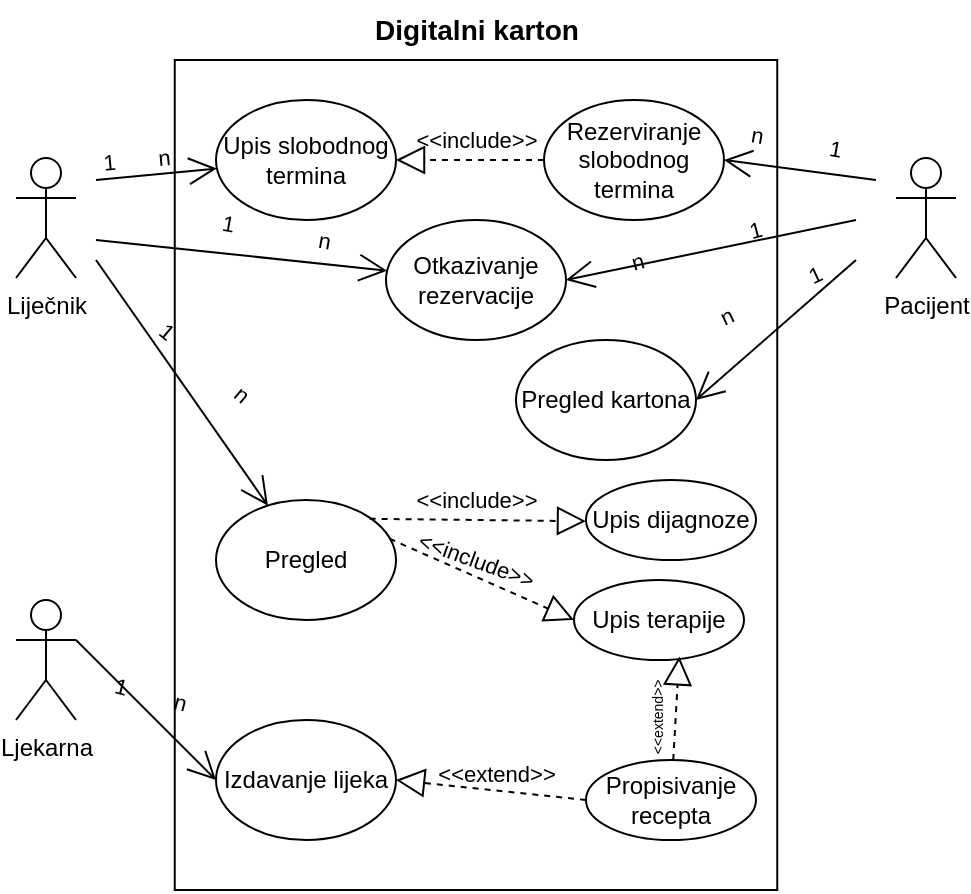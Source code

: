 <mxfile version="21.2.8" type="device">
  <diagram name="Page-1" id="Mk-jO27OoC-zwMBH3Ssf">
    <mxGraphModel dx="1036" dy="614" grid="1" gridSize="10" guides="1" tooltips="1" connect="1" arrows="1" fold="1" page="1" pageScale="1" pageWidth="827" pageHeight="1169" math="0" shadow="0">
      <root>
        <mxCell id="0" />
        <mxCell id="1" parent="0" />
        <mxCell id="KqKOopLyTdT4fjsEHBhW-2" value="" style="rounded=0;whiteSpace=wrap;html=1;rotation=-90;" parent="1" vertex="1">
          <mxGeometry x="172.5" y="96.88" width="415" height="301.25" as="geometry" />
        </mxCell>
        <mxCell id="KqKOopLyTdT4fjsEHBhW-3" value="Liječnik" style="shape=umlActor;verticalLabelPosition=bottom;verticalAlign=top;html=1;outlineConnect=0;" parent="1" vertex="1">
          <mxGeometry x="150" y="89" width="30" height="60" as="geometry" />
        </mxCell>
        <mxCell id="KqKOopLyTdT4fjsEHBhW-6" value="Upis slobodnog termina" style="ellipse;whiteSpace=wrap;html=1;" parent="1" vertex="1">
          <mxGeometry x="250" y="60" width="90" height="60" as="geometry" />
        </mxCell>
        <mxCell id="KqKOopLyTdT4fjsEHBhW-7" value="&lt;b&gt;&lt;font style=&quot;font-size: 14px;&quot;&gt;Digitalni karton&lt;/font&gt;&lt;/b&gt;" style="text;html=1;align=center;verticalAlign=middle;resizable=0;points=[];autosize=1;strokeColor=none;fillColor=none;" parent="1" vertex="1">
          <mxGeometry x="315" y="10" width="130" height="30" as="geometry" />
        </mxCell>
        <mxCell id="KqKOopLyTdT4fjsEHBhW-8" value="Pacijent" style="shape=umlActor;verticalLabelPosition=bottom;verticalAlign=top;html=1;outlineConnect=0;" parent="1" vertex="1">
          <mxGeometry x="590" y="89" width="30" height="60" as="geometry" />
        </mxCell>
        <mxCell id="KqKOopLyTdT4fjsEHBhW-11" value="Rezerviranje slobodnog termina" style="ellipse;whiteSpace=wrap;html=1;" parent="1" vertex="1">
          <mxGeometry x="414" y="60" width="90" height="60" as="geometry" />
        </mxCell>
        <mxCell id="KqKOopLyTdT4fjsEHBhW-15" value="" style="endArrow=open;endFill=1;endSize=12;html=1;rounded=0;" parent="1" target="KqKOopLyTdT4fjsEHBhW-6" edge="1">
          <mxGeometry width="160" relative="1" as="geometry">
            <mxPoint x="190" y="100" as="sourcePoint" />
            <mxPoint x="590" y="250" as="targetPoint" />
          </mxGeometry>
        </mxCell>
        <mxCell id="KqKOopLyTdT4fjsEHBhW-16" value="1&amp;nbsp; &amp;nbsp; &amp;nbsp; &amp;nbsp;n" style="edgeLabel;html=1;align=center;verticalAlign=middle;resizable=0;points=[];labelBackgroundColor=none;rotation=-5;" parent="KqKOopLyTdT4fjsEHBhW-15" vertex="1" connectable="0">
          <mxGeometry x="-0.474" y="1" relative="1" as="geometry">
            <mxPoint x="4" y="-8" as="offset" />
          </mxGeometry>
        </mxCell>
        <mxCell id="KqKOopLyTdT4fjsEHBhW-18" value="" style="endArrow=block;dashed=1;endFill=0;endSize=12;html=1;rounded=0;entryX=1;entryY=0.5;entryDx=0;entryDy=0;" parent="1" source="KqKOopLyTdT4fjsEHBhW-11" target="KqKOopLyTdT4fjsEHBhW-6" edge="1">
          <mxGeometry width="160" relative="1" as="geometry">
            <mxPoint x="430" y="250" as="sourcePoint" />
            <mxPoint x="590" y="250" as="targetPoint" />
          </mxGeometry>
        </mxCell>
        <mxCell id="KqKOopLyTdT4fjsEHBhW-19" value="&amp;lt;&amp;lt;include&amp;gt;&amp;gt;" style="edgeLabel;html=1;align=center;verticalAlign=middle;resizable=0;points=[];labelBackgroundColor=none;" parent="KqKOopLyTdT4fjsEHBhW-18" vertex="1" connectable="0">
          <mxGeometry x="-0.373" y="3" relative="1" as="geometry">
            <mxPoint x="-11" y="-13" as="offset" />
          </mxGeometry>
        </mxCell>
        <mxCell id="KqKOopLyTdT4fjsEHBhW-20" value="" style="endArrow=open;endFill=1;endSize=12;html=1;rounded=0;entryX=1;entryY=0.5;entryDx=0;entryDy=0;" parent="1" target="KqKOopLyTdT4fjsEHBhW-11" edge="1">
          <mxGeometry width="160" relative="1" as="geometry">
            <mxPoint x="580" y="100" as="sourcePoint" />
            <mxPoint x="489" y="160" as="targetPoint" />
          </mxGeometry>
        </mxCell>
        <mxCell id="KqKOopLyTdT4fjsEHBhW-21" value="n&amp;nbsp; &amp;nbsp; &amp;nbsp; &amp;nbsp; &amp;nbsp; &amp;nbsp;1" style="edgeLabel;html=1;align=center;verticalAlign=middle;resizable=0;points=[];labelBackgroundColor=none;rotation=10;" parent="KqKOopLyTdT4fjsEHBhW-20" vertex="1" connectable="0">
          <mxGeometry x="-0.474" y="1" relative="1" as="geometry">
            <mxPoint x="-20" y="-18" as="offset" />
          </mxGeometry>
        </mxCell>
        <mxCell id="KqKOopLyTdT4fjsEHBhW-24" value="Otkazivanje rezervacije" style="ellipse;whiteSpace=wrap;html=1;" parent="1" vertex="1">
          <mxGeometry x="335" y="120" width="90" height="60" as="geometry" />
        </mxCell>
        <mxCell id="KqKOopLyTdT4fjsEHBhW-25" value="" style="endArrow=open;endFill=1;endSize=12;html=1;rounded=0;" parent="1" target="KqKOopLyTdT4fjsEHBhW-24" edge="1">
          <mxGeometry width="160" relative="1" as="geometry">
            <mxPoint x="190" y="130" as="sourcePoint" />
            <mxPoint x="590" y="320" as="targetPoint" />
          </mxGeometry>
        </mxCell>
        <mxCell id="KqKOopLyTdT4fjsEHBhW-28" value="1&amp;nbsp; &amp;nbsp; &amp;nbsp; &amp;nbsp; &amp;nbsp; &amp;nbsp; &amp;nbsp; n" style="edgeLabel;html=1;align=center;verticalAlign=middle;resizable=0;points=[];labelBackgroundColor=none;rotation=10;" parent="KqKOopLyTdT4fjsEHBhW-25" vertex="1" connectable="0">
          <mxGeometry x="0.227" y="1" relative="1" as="geometry">
            <mxPoint y="-13" as="offset" />
          </mxGeometry>
        </mxCell>
        <mxCell id="KqKOopLyTdT4fjsEHBhW-27" value="" style="endArrow=open;endFill=1;endSize=12;html=1;rounded=0;entryX=1;entryY=0.5;entryDx=0;entryDy=0;" parent="1" target="KqKOopLyTdT4fjsEHBhW-24" edge="1">
          <mxGeometry width="160" relative="1" as="geometry">
            <mxPoint x="570" y="120" as="sourcePoint" />
            <mxPoint x="322" y="162" as="targetPoint" />
          </mxGeometry>
        </mxCell>
        <mxCell id="KqKOopLyTdT4fjsEHBhW-29" value="n&amp;nbsp; &amp;nbsp; &amp;nbsp; &amp;nbsp; &amp;nbsp; &amp;nbsp; &amp;nbsp; &amp;nbsp; &amp;nbsp; 1" style="edgeLabel;html=1;align=center;verticalAlign=middle;resizable=0;points=[];labelBackgroundColor=none;rotation=-15;" parent="KqKOopLyTdT4fjsEHBhW-27" vertex="1" connectable="0">
          <mxGeometry x="-0.259" y="2" relative="1" as="geometry">
            <mxPoint x="-27" as="offset" />
          </mxGeometry>
        </mxCell>
        <mxCell id="KqKOopLyTdT4fjsEHBhW-30" value="Pregled" style="ellipse;whiteSpace=wrap;html=1;" parent="1" vertex="1">
          <mxGeometry x="250" y="260" width="90" height="60" as="geometry" />
        </mxCell>
        <mxCell id="KqKOopLyTdT4fjsEHBhW-31" value="" style="endArrow=open;endFill=1;endSize=12;html=1;rounded=0;" parent="1" target="KqKOopLyTdT4fjsEHBhW-30" edge="1">
          <mxGeometry width="160" relative="1" as="geometry">
            <mxPoint x="190" y="140" as="sourcePoint" />
            <mxPoint x="587.5" y="460.01" as="targetPoint" />
          </mxGeometry>
        </mxCell>
        <mxCell id="KqKOopLyTdT4fjsEHBhW-32" value="1&amp;nbsp; &amp;nbsp; &amp;nbsp; &amp;nbsp; &amp;nbsp; &amp;nbsp; &amp;nbsp; n" style="edgeLabel;html=1;align=center;verticalAlign=middle;resizable=0;points=[];labelBackgroundColor=none;rotation=40;" parent="KqKOopLyTdT4fjsEHBhW-31" vertex="1" connectable="0">
          <mxGeometry x="0.227" y="1" relative="1" as="geometry">
            <mxPoint y="-24" as="offset" />
          </mxGeometry>
        </mxCell>
        <mxCell id="KqKOopLyTdT4fjsEHBhW-33" value="" style="endArrow=block;dashed=1;endFill=0;endSize=12;html=1;rounded=0;entryX=0;entryY=0.5;entryDx=0;entryDy=0;exitX=1;exitY=0;exitDx=0;exitDy=0;" parent="1" edge="1">
          <mxGeometry width="160" relative="1" as="geometry">
            <mxPoint x="326.82" y="269.397" as="sourcePoint" />
            <mxPoint x="435" y="270.61" as="targetPoint" />
          </mxGeometry>
        </mxCell>
        <mxCell id="KqKOopLyTdT4fjsEHBhW-34" value="&amp;lt;&amp;lt;include&amp;gt;&amp;gt;" style="edgeLabel;html=1;align=center;verticalAlign=middle;resizable=0;points=[];labelBackgroundColor=none;" parent="KqKOopLyTdT4fjsEHBhW-33" vertex="1" connectable="0">
          <mxGeometry x="-0.373" y="3" relative="1" as="geometry">
            <mxPoint x="19" y="-7" as="offset" />
          </mxGeometry>
        </mxCell>
        <mxCell id="KqKOopLyTdT4fjsEHBhW-35" value="Upis terapije" style="ellipse;whiteSpace=wrap;html=1;" parent="1" vertex="1">
          <mxGeometry x="429" y="300" width="85" height="40" as="geometry" />
        </mxCell>
        <mxCell id="KqKOopLyTdT4fjsEHBhW-36" value="Upis dijagnoze" style="ellipse;whiteSpace=wrap;html=1;" parent="1" vertex="1">
          <mxGeometry x="435" y="250" width="85" height="40" as="geometry" />
        </mxCell>
        <mxCell id="KqKOopLyTdT4fjsEHBhW-37" value="Propisivanje recepta" style="ellipse;whiteSpace=wrap;html=1;" parent="1" vertex="1">
          <mxGeometry x="435" y="390" width="85" height="40" as="geometry" />
        </mxCell>
        <mxCell id="KqKOopLyTdT4fjsEHBhW-38" value="" style="endArrow=block;dashed=1;endFill=0;endSize=12;html=1;rounded=0;exitX=1;exitY=0;exitDx=0;exitDy=0;" parent="1" edge="1">
          <mxGeometry width="160" relative="1" as="geometry">
            <mxPoint x="336.82" y="279.397" as="sourcePoint" />
            <mxPoint x="429" y="320" as="targetPoint" />
          </mxGeometry>
        </mxCell>
        <mxCell id="KqKOopLyTdT4fjsEHBhW-39" value="&amp;lt;&amp;lt;include&amp;gt;&amp;gt;" style="edgeLabel;html=1;align=center;verticalAlign=middle;resizable=0;points=[];labelBackgroundColor=none;rotation=20;" parent="KqKOopLyTdT4fjsEHBhW-38" vertex="1" connectable="0">
          <mxGeometry x="-0.373" y="3" relative="1" as="geometry">
            <mxPoint x="13" as="offset" />
          </mxGeometry>
        </mxCell>
        <mxCell id="KqKOopLyTdT4fjsEHBhW-40" value="" style="endArrow=block;dashed=1;endFill=0;endSize=12;html=1;rounded=0;entryX=0.619;entryY=0.955;entryDx=0;entryDy=0;entryPerimeter=0;" parent="1" edge="1" target="KqKOopLyTdT4fjsEHBhW-35" source="KqKOopLyTdT4fjsEHBhW-37">
          <mxGeometry width="160" relative="1" as="geometry">
            <mxPoint x="430.58" y="363" as="sourcePoint" />
            <mxPoint x="325.0" y="311.213" as="targetPoint" />
          </mxGeometry>
        </mxCell>
        <mxCell id="KqKOopLyTdT4fjsEHBhW-41" value="&lt;font style=&quot;font-size: 7px;&quot;&gt;&amp;lt;&amp;lt;extend&amp;gt;&amp;gt;&lt;/font&gt;" style="edgeLabel;html=1;align=center;verticalAlign=middle;resizable=0;points=[];labelBackgroundColor=none;rotation=-90;" parent="KqKOopLyTdT4fjsEHBhW-40" vertex="1" connectable="0">
          <mxGeometry x="-0.373" y="3" relative="1" as="geometry">
            <mxPoint x="-7" y="-4" as="offset" />
          </mxGeometry>
        </mxCell>
        <mxCell id="KqKOopLyTdT4fjsEHBhW-42" value="Ljekarna" style="shape=umlActor;verticalLabelPosition=bottom;verticalAlign=top;html=1;" parent="1" vertex="1">
          <mxGeometry x="150" y="310" width="30" height="60" as="geometry" />
        </mxCell>
        <mxCell id="KqKOopLyTdT4fjsEHBhW-43" value="Izdavanje lijeka" style="ellipse;whiteSpace=wrap;html=1;" parent="1" vertex="1">
          <mxGeometry x="250" y="370" width="90" height="60" as="geometry" />
        </mxCell>
        <mxCell id="KqKOopLyTdT4fjsEHBhW-44" value="" style="endArrow=block;dashed=1;endFill=0;endSize=12;html=1;rounded=0;exitX=0;exitY=0.5;exitDx=0;exitDy=0;" parent="1" edge="1" source="KqKOopLyTdT4fjsEHBhW-37">
          <mxGeometry width="160" relative="1" as="geometry">
            <mxPoint x="435.0" y="373" as="sourcePoint" />
            <mxPoint x="340" y="400" as="targetPoint" />
          </mxGeometry>
        </mxCell>
        <mxCell id="KqKOopLyTdT4fjsEHBhW-45" value="&amp;lt;&amp;lt;extend&amp;gt;&amp;gt;" style="edgeLabel;html=1;align=center;verticalAlign=middle;resizable=0;points=[];labelBackgroundColor=none;rotation=0;" parent="KqKOopLyTdT4fjsEHBhW-44" vertex="1" connectable="0">
          <mxGeometry x="-0.373" y="3" relative="1" as="geometry">
            <mxPoint x="-15" y="-13" as="offset" />
          </mxGeometry>
        </mxCell>
        <mxCell id="KqKOopLyTdT4fjsEHBhW-46" value="" style="endArrow=open;endFill=1;endSize=12;html=1;rounded=0;exitX=1;exitY=0.333;exitDx=0;exitDy=0;exitPerimeter=0;entryX=0;entryY=0.5;entryDx=0;entryDy=0;" parent="1" source="KqKOopLyTdT4fjsEHBhW-42" target="KqKOopLyTdT4fjsEHBhW-43" edge="1">
          <mxGeometry width="160" relative="1" as="geometry">
            <mxPoint x="200" y="160" as="sourcePoint" />
            <mxPoint x="267" y="216" as="targetPoint" />
          </mxGeometry>
        </mxCell>
        <mxCell id="KqKOopLyTdT4fjsEHBhW-47" value="1&amp;nbsp; &amp;nbsp; &amp;nbsp; &amp;nbsp; n" style="edgeLabel;html=1;align=center;verticalAlign=middle;resizable=0;points=[];labelBackgroundColor=none;rotation=15;" parent="KqKOopLyTdT4fjsEHBhW-46" vertex="1" connectable="0">
          <mxGeometry x="0.227" y="1" relative="1" as="geometry">
            <mxPoint x="-7" y="-15" as="offset" />
          </mxGeometry>
        </mxCell>
        <mxCell id="KqKOopLyTdT4fjsEHBhW-50" value="Pregled kartona" style="ellipse;whiteSpace=wrap;html=1;" parent="1" vertex="1">
          <mxGeometry x="400" y="180" width="90" height="60" as="geometry" />
        </mxCell>
        <mxCell id="KqKOopLyTdT4fjsEHBhW-51" value="" style="endArrow=open;endFill=1;endSize=12;html=1;rounded=0;entryX=1;entryY=0.5;entryDx=0;entryDy=0;" parent="1" target="KqKOopLyTdT4fjsEHBhW-50" edge="1">
          <mxGeometry width="160" relative="1" as="geometry">
            <mxPoint x="570" y="140" as="sourcePoint" />
            <mxPoint x="322" y="222" as="targetPoint" />
          </mxGeometry>
        </mxCell>
        <mxCell id="KqKOopLyTdT4fjsEHBhW-52" value="n&amp;nbsp; &amp;nbsp; &amp;nbsp; &amp;nbsp; &amp;nbsp; &amp;nbsp; &amp;nbsp; 1" style="edgeLabel;html=1;align=center;verticalAlign=middle;resizable=0;points=[];labelBackgroundColor=none;rotation=-25;" parent="KqKOopLyTdT4fjsEHBhW-51" vertex="1" connectable="0">
          <mxGeometry x="-0.259" y="2" relative="1" as="geometry">
            <mxPoint x="-15" y="-10" as="offset" />
          </mxGeometry>
        </mxCell>
      </root>
    </mxGraphModel>
  </diagram>
</mxfile>
